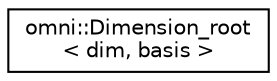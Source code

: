digraph "Graphical Class Hierarchy"
{
  edge [fontname="Helvetica",fontsize="10",labelfontname="Helvetica",labelfontsize="10"];
  node [fontname="Helvetica",fontsize="10",shape=record];
  rankdir="LR";
  Node0 [label="omni::Dimension_root\l\< dim, basis \>",height=0.2,width=0.4,color="black", fillcolor="white", style="filled",URL="$structomni_1_1Dimension__root.html"];
}
